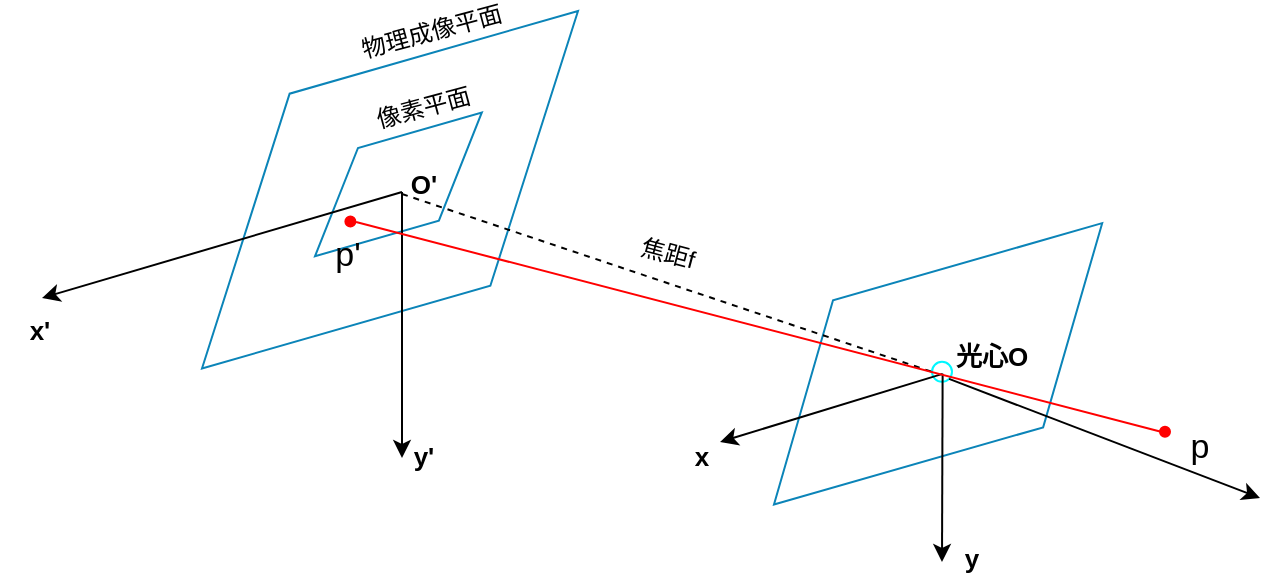 <mxfile version="14.4.8" type="github">
  <diagram id="WRzdULnW6Vfhu5xPQpba" name="Page-1">
    <mxGraphModel dx="1808" dy="486" grid="1" gridSize="10" guides="1" tooltips="1" connect="1" arrows="1" fold="1" page="1" pageScale="1" pageWidth="827" pageHeight="1169" math="0" shadow="0">
      <root>
        <mxCell id="0" />
        <mxCell id="1" parent="0" />
        <mxCell id="khOET2NIEh_R82iqiIjk-8" value="" style="shape=parallelogram;perimeter=parallelogramPerimeter;whiteSpace=wrap;html=1;fixedSize=1;size=56.52;rotation=344;fillColor=#FFFFFF;strokeColor=#0B84B8;" parent="1" vertex="1">
          <mxGeometry x="340.78" y="197.92" width="196.52" height="90" as="geometry" />
        </mxCell>
        <mxCell id="khOET2NIEh_R82iqiIjk-1" value="" style="shape=parallelogram;perimeter=parallelogramPerimeter;whiteSpace=wrap;html=1;fixedSize=1;size=80;rotation=344;strokeColor=#0B84B8;fillColor=#FFFFFF;" parent="1" vertex="1">
          <mxGeometry x="50" y="95.87" width="230" height="120" as="geometry" />
        </mxCell>
        <mxCell id="khOET2NIEh_R82iqiIjk-3" value="" style="shape=parallelogram;perimeter=parallelogramPerimeter;whiteSpace=wrap;html=1;fixedSize=1;size=35.57;rotation=344;fillColor=#FFFFFF;strokeColor=#0B84B8;" parent="1" vertex="1">
          <mxGeometry x="119.22" y="130.11" width="99.99" height="46.12" as="geometry" />
        </mxCell>
        <mxCell id="khOET2NIEh_R82iqiIjk-5" value="" style="endArrow=classic;html=1;" parent="1" edge="1">
          <mxGeometry width="50" height="50" relative="1" as="geometry">
            <mxPoint x="171" y="157" as="sourcePoint" />
            <mxPoint x="-9" y="210" as="targetPoint" />
          </mxGeometry>
        </mxCell>
        <mxCell id="khOET2NIEh_R82iqiIjk-6" value="" style="endArrow=classic;html=1;" parent="1" edge="1">
          <mxGeometry width="50" height="50" relative="1" as="geometry">
            <mxPoint x="171" y="157" as="sourcePoint" />
            <mxPoint x="171" y="290" as="targetPoint" />
          </mxGeometry>
        </mxCell>
        <mxCell id="khOET2NIEh_R82iqiIjk-9" value="" style="ellipse;whiteSpace=wrap;html=1;strokeColor=#00F7FF;fillColor=#FFFFFF;" parent="1" vertex="1">
          <mxGeometry x="436" y="241.92" width="10" height="10" as="geometry" />
        </mxCell>
        <mxCell id="khOET2NIEh_R82iqiIjk-11" value="" style="endArrow=none;dashed=1;html=1;entryX=0;entryY=0.5;entryDx=0;entryDy=0;" parent="1" target="khOET2NIEh_R82iqiIjk-9" edge="1">
          <mxGeometry width="50" height="50" relative="1" as="geometry">
            <mxPoint x="171" y="158" as="sourcePoint" />
            <mxPoint x="431" y="198" as="targetPoint" />
          </mxGeometry>
        </mxCell>
        <mxCell id="khOET2NIEh_R82iqiIjk-12" value="" style="endArrow=classic;html=1;exitX=1;exitY=1;exitDx=0;exitDy=0;" parent="1" source="khOET2NIEh_R82iqiIjk-9" edge="1">
          <mxGeometry width="50" height="50" relative="1" as="geometry">
            <mxPoint x="380" y="250" as="sourcePoint" />
            <mxPoint x="600" y="310" as="targetPoint" />
          </mxGeometry>
        </mxCell>
        <mxCell id="khOET2NIEh_R82iqiIjk-13" value="" style="endArrow=classic;html=1;" parent="1" edge="1">
          <mxGeometry width="50" height="50" relative="1" as="geometry">
            <mxPoint x="441.31" y="247.92" as="sourcePoint" />
            <mxPoint x="330" y="282" as="targetPoint" />
          </mxGeometry>
        </mxCell>
        <mxCell id="khOET2NIEh_R82iqiIjk-14" value="" style="endArrow=classic;html=1;" parent="1" edge="1">
          <mxGeometry width="50" height="50" relative="1" as="geometry">
            <mxPoint x="441.31" y="247.92" as="sourcePoint" />
            <mxPoint x="441" y="342" as="targetPoint" />
          </mxGeometry>
        </mxCell>
        <mxCell id="khOET2NIEh_R82iqiIjk-15" value="" style="endArrow=none;html=1;exitX=0.173;exitY=0.676;exitDx=0;exitDy=0;exitPerimeter=0;fillColor=#a20025;strokeColor=#FF0000;" parent="1" edge="1">
          <mxGeometry width="50" height="50" relative="1" as="geometry">
            <mxPoint x="148.022" y="171.985" as="sourcePoint" />
            <mxPoint x="550" y="276.786" as="targetPoint" />
          </mxGeometry>
        </mxCell>
        <mxCell id="khOET2NIEh_R82iqiIjk-17" value="&lt;font style=&quot;font-size: 17px&quot;&gt;p&#39;&lt;/font&gt;" style="text;html=1;strokeColor=none;fillColor=none;align=center;verticalAlign=middle;whiteSpace=wrap;rounded=0;" parent="1" vertex="1">
          <mxGeometry x="134.19" y="178" width="20" height="22" as="geometry" />
        </mxCell>
        <mxCell id="khOET2NIEh_R82iqiIjk-18" value="像素平面" style="text;html=1;strokeColor=none;fillColor=none;align=center;verticalAlign=middle;whiteSpace=wrap;rounded=0;rotation=-15;" parent="1" vertex="1">
          <mxGeometry x="152" y="115" width="60" as="geometry" />
        </mxCell>
        <mxCell id="khOET2NIEh_R82iqiIjk-19" value="物理成像平面" style="text;html=1;strokeColor=none;fillColor=none;align=center;verticalAlign=middle;whiteSpace=wrap;rounded=0;rotation=-15;" parent="1" vertex="1">
          <mxGeometry x="146.69" y="76.67" width="78" as="geometry" />
        </mxCell>
        <mxCell id="khOET2NIEh_R82iqiIjk-20" value="" style="ellipse;whiteSpace=wrap;html=1;fillColor=#FF0000;strokeColor=#FF0000;" parent="1" vertex="1">
          <mxGeometry x="550" y="274.42" width="5" height="5" as="geometry" />
        </mxCell>
        <mxCell id="khOET2NIEh_R82iqiIjk-21" value="" style="ellipse;whiteSpace=wrap;html=1;fillColor=#FF0000;strokeColor=#FF0000;" parent="1" vertex="1">
          <mxGeometry x="142.69" y="169.23" width="5" height="5" as="geometry" />
        </mxCell>
        <mxCell id="khOET2NIEh_R82iqiIjk-22" value="&lt;font style=&quot;font-size: 13px&quot;&gt;&lt;b&gt;O&#39;&lt;/b&gt;&lt;/font&gt;" style="text;html=1;strokeColor=none;fillColor=none;align=center;verticalAlign=middle;whiteSpace=wrap;rounded=0;" parent="1" vertex="1">
          <mxGeometry x="162" y="143.17" width="40" height="20" as="geometry" />
        </mxCell>
        <mxCell id="khOET2NIEh_R82iqiIjk-23" value="&lt;font style=&quot;font-size: 13px&quot;&gt;&lt;b&gt;光心O&lt;/b&gt;&lt;/font&gt;" style="text;html=1;strokeColor=none;fillColor=none;align=center;verticalAlign=middle;whiteSpace=wrap;rounded=0;" parent="1" vertex="1">
          <mxGeometry x="446" y="228.92" width="40" height="20" as="geometry" />
        </mxCell>
        <mxCell id="khOET2NIEh_R82iqiIjk-24" value="&lt;font style=&quot;font-size: 13px&quot;&gt;&lt;b&gt;x&#39;&lt;/b&gt;&lt;/font&gt;" style="text;html=1;strokeColor=none;fillColor=none;align=center;verticalAlign=middle;whiteSpace=wrap;rounded=0;" parent="1" vertex="1">
          <mxGeometry x="-30" y="215.87" width="40" height="20" as="geometry" />
        </mxCell>
        <mxCell id="khOET2NIEh_R82iqiIjk-25" value="&lt;font style=&quot;font-size: 13px&quot;&gt;&lt;b&gt;y&#39;&lt;/b&gt;&lt;/font&gt;" style="text;html=1;strokeColor=none;fillColor=none;align=center;verticalAlign=middle;whiteSpace=wrap;rounded=0;" parent="1" vertex="1">
          <mxGeometry x="162" y="279.42" width="40" height="20" as="geometry" />
        </mxCell>
        <mxCell id="khOET2NIEh_R82iqiIjk-26" value="&lt;font style=&quot;font-size: 13px&quot;&gt;&lt;b&gt;x&lt;/b&gt;&lt;/font&gt;" style="text;html=1;strokeColor=none;fillColor=none;align=center;verticalAlign=middle;whiteSpace=wrap;rounded=0;" parent="1" vertex="1">
          <mxGeometry x="300.78" y="279.42" width="40" height="20" as="geometry" />
        </mxCell>
        <mxCell id="khOET2NIEh_R82iqiIjk-27" value="&lt;span style=&quot;font-size: 13px&quot;&gt;&lt;b&gt;y&lt;/b&gt;&lt;/span&gt;" style="text;html=1;strokeColor=none;fillColor=none;align=center;verticalAlign=middle;whiteSpace=wrap;rounded=0;" parent="1" vertex="1">
          <mxGeometry x="436" y="330" width="40" height="20" as="geometry" />
        </mxCell>
        <mxCell id="khOET2NIEh_R82iqiIjk-28" value="焦距f" style="text;html=1;strokeColor=none;fillColor=none;align=center;verticalAlign=middle;whiteSpace=wrap;rounded=0;rotation=15;" parent="1" vertex="1">
          <mxGeometry x="284" y="178" width="40" height="20" as="geometry" />
        </mxCell>
        <mxCell id="WB7BnwC0B3xb2Pj1MGOp-1" value="&lt;font style=&quot;font-size: 17px&quot;&gt;p&lt;/font&gt;" style="text;html=1;strokeColor=none;fillColor=none;align=center;verticalAlign=middle;whiteSpace=wrap;rounded=0;" vertex="1" parent="1">
          <mxGeometry x="560" y="274.42" width="20" height="22" as="geometry" />
        </mxCell>
      </root>
    </mxGraphModel>
  </diagram>
</mxfile>
